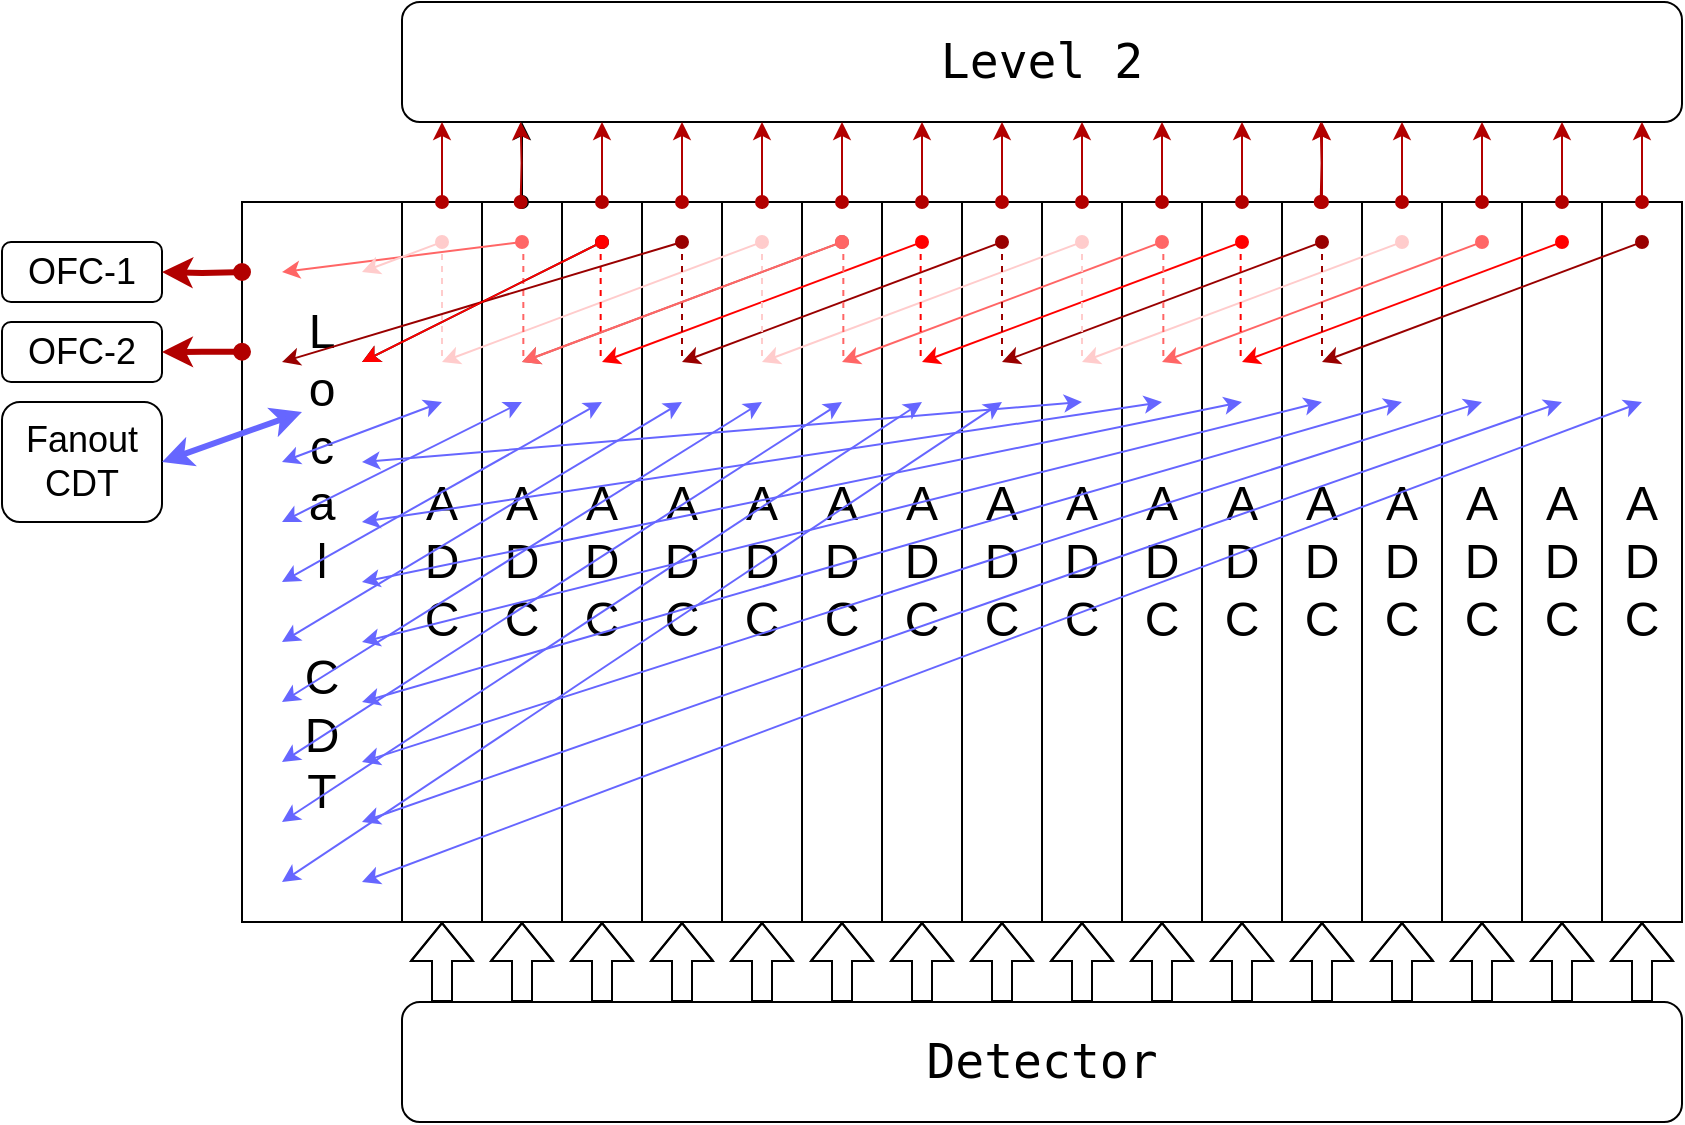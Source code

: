 <mxfile version="13.0.1" type="github">
  <diagram id="c4hljf-op57V5p_WFwa3" name="Page-1">
    <mxGraphModel dx="1564" dy="956" grid="1" gridSize="10" guides="1" tooltips="1" connect="1" arrows="1" fold="1" page="1" pageScale="1" pageWidth="850" pageHeight="1100" math="0" shadow="0">
      <root>
        <mxCell id="0" />
        <mxCell id="1" parent="0" />
        <mxCell id="8QlNRYFuqzHitPFtihIb-22" value="&lt;span style=&quot;font-size: 24px&quot;&gt;L&lt;br&gt;o&lt;br&gt;c&lt;br&gt;a&lt;br&gt;l&lt;br&gt;&lt;br&gt;C&lt;/span&gt;&lt;br style=&quot;font-size: 24px&quot;&gt;&lt;span style=&quot;font-size: 24px&quot;&gt;D&lt;/span&gt;&lt;br style=&quot;font-size: 24px&quot;&gt;&lt;span style=&quot;font-size: 24px&quot;&gt;T&lt;/span&gt;" style="rounded=0;whiteSpace=wrap;html=1;" parent="1" vertex="1">
          <mxGeometry x="125" y="120" width="80" height="360" as="geometry" />
        </mxCell>
        <mxCell id="8QlNRYFuqzHitPFtihIb-60" style="edgeStyle=orthogonalEdgeStyle;rounded=0;orthogonalLoop=1;jettySize=auto;html=1;exitX=0.5;exitY=1;exitDx=0;exitDy=0;startArrow=block;startFill=1;endArrow=none;endFill=0;shape=flexArrow;" parent="1" source="8QlNRYFuqzHitPFtihIb-23" edge="1">
          <mxGeometry relative="1" as="geometry">
            <mxPoint x="225" y="520" as="targetPoint" />
            <Array as="points">
              <mxPoint x="225" y="500" />
              <mxPoint x="225" y="500" />
            </Array>
          </mxGeometry>
        </mxCell>
        <mxCell id="8QlNRYFuqzHitPFtihIb-23" value="&lt;span style=&quot;font-size: 24px&quot;&gt;A&lt;/span&gt;&lt;br style=&quot;font-size: 24px&quot;&gt;&lt;span style=&quot;font-size: 24px&quot;&gt;D&lt;/span&gt;&lt;br style=&quot;font-size: 24px&quot;&gt;&lt;span style=&quot;font-size: 24px&quot;&gt;C&lt;/span&gt;" style="rounded=0;whiteSpace=wrap;html=1;" parent="1" vertex="1">
          <mxGeometry x="205" y="120" width="40" height="360" as="geometry" />
        </mxCell>
        <mxCell id="8QlNRYFuqzHitPFtihIb-61" style="edgeStyle=orthogonalEdgeStyle;rounded=0;orthogonalLoop=1;jettySize=auto;html=1;exitX=0.5;exitY=1;exitDx=0;exitDy=0;startArrow=block;startFill=1;endArrow=none;endFill=0;shape=flexArrow;" parent="1" source="8QlNRYFuqzHitPFtihIb-24" edge="1">
          <mxGeometry relative="1" as="geometry">
            <mxPoint x="265" y="520" as="targetPoint" />
          </mxGeometry>
        </mxCell>
        <mxCell id="8QlNRYFuqzHitPFtihIb-24" value="&lt;span style=&quot;font-size: 24px&quot;&gt;A&lt;/span&gt;&lt;br style=&quot;font-size: 24px&quot;&gt;&lt;span style=&quot;font-size: 24px&quot;&gt;D&lt;/span&gt;&lt;br style=&quot;font-size: 24px&quot;&gt;&lt;span style=&quot;font-size: 24px&quot;&gt;C&lt;/span&gt;" style="rounded=0;whiteSpace=wrap;html=1;" parent="1" vertex="1">
          <mxGeometry x="245" y="120" width="40" height="360" as="geometry" />
        </mxCell>
        <mxCell id="8QlNRYFuqzHitPFtihIb-63" style="edgeStyle=orthogonalEdgeStyle;rounded=0;orthogonalLoop=1;jettySize=auto;html=1;exitX=0.5;exitY=1;exitDx=0;exitDy=0;startArrow=block;startFill=1;endArrow=none;endFill=0;shape=flexArrow;" parent="1" source="8QlNRYFuqzHitPFtihIb-25" edge="1">
          <mxGeometry relative="1" as="geometry">
            <mxPoint x="305" y="520" as="targetPoint" />
          </mxGeometry>
        </mxCell>
        <mxCell id="8QlNRYFuqzHitPFtihIb-25" value="&lt;span style=&quot;font-size: 24px&quot;&gt;A&lt;/span&gt;&lt;br style=&quot;font-size: 24px&quot;&gt;&lt;span style=&quot;font-size: 24px&quot;&gt;D&lt;/span&gt;&lt;br style=&quot;font-size: 24px&quot;&gt;&lt;span style=&quot;font-size: 24px&quot;&gt;C&lt;/span&gt;" style="rounded=0;whiteSpace=wrap;html=1;" parent="1" vertex="1">
          <mxGeometry x="285" y="120" width="40" height="360" as="geometry" />
        </mxCell>
        <mxCell id="8QlNRYFuqzHitPFtihIb-64" style="edgeStyle=orthogonalEdgeStyle;rounded=0;orthogonalLoop=1;jettySize=auto;html=1;exitX=0.5;exitY=1;exitDx=0;exitDy=0;startArrow=block;startFill=1;endArrow=none;endFill=0;shape=flexArrow;" parent="1" source="8QlNRYFuqzHitPFtihIb-26" edge="1">
          <mxGeometry relative="1" as="geometry">
            <mxPoint x="345" y="520" as="targetPoint" />
          </mxGeometry>
        </mxCell>
        <mxCell id="8QlNRYFuqzHitPFtihIb-26" value="&lt;span style=&quot;font-size: 24px&quot;&gt;A&lt;/span&gt;&lt;br style=&quot;font-size: 24px&quot;&gt;&lt;span style=&quot;font-size: 24px&quot;&gt;D&lt;/span&gt;&lt;br style=&quot;font-size: 24px&quot;&gt;&lt;span style=&quot;font-size: 24px&quot;&gt;C&lt;/span&gt;" style="rounded=0;whiteSpace=wrap;html=1;" parent="1" vertex="1">
          <mxGeometry x="325" y="120" width="40" height="360" as="geometry" />
        </mxCell>
        <mxCell id="8QlNRYFuqzHitPFtihIb-65" style="edgeStyle=orthogonalEdgeStyle;rounded=0;orthogonalLoop=1;jettySize=auto;html=1;exitX=0.5;exitY=1;exitDx=0;exitDy=0;startArrow=block;startFill=1;endArrow=none;endFill=0;shape=flexArrow;" parent="1" source="8QlNRYFuqzHitPFtihIb-27" edge="1">
          <mxGeometry relative="1" as="geometry">
            <mxPoint x="385" y="520" as="targetPoint" />
          </mxGeometry>
        </mxCell>
        <mxCell id="8QlNRYFuqzHitPFtihIb-27" value="&lt;span style=&quot;font-size: 24px&quot;&gt;A&lt;/span&gt;&lt;br style=&quot;font-size: 24px&quot;&gt;&lt;span style=&quot;font-size: 24px&quot;&gt;D&lt;/span&gt;&lt;br style=&quot;font-size: 24px&quot;&gt;&lt;span style=&quot;font-size: 24px&quot;&gt;C&lt;/span&gt;" style="rounded=0;whiteSpace=wrap;html=1;" parent="1" vertex="1">
          <mxGeometry x="365" y="120" width="40" height="360" as="geometry" />
        </mxCell>
        <mxCell id="8QlNRYFuqzHitPFtihIb-66" style="edgeStyle=orthogonalEdgeStyle;rounded=0;orthogonalLoop=1;jettySize=auto;html=1;exitX=0.5;exitY=1;exitDx=0;exitDy=0;startArrow=block;startFill=1;endArrow=none;endFill=0;shape=flexArrow;" parent="1" source="8QlNRYFuqzHitPFtihIb-28" edge="1">
          <mxGeometry relative="1" as="geometry">
            <mxPoint x="425" y="520" as="targetPoint" />
          </mxGeometry>
        </mxCell>
        <mxCell id="8QlNRYFuqzHitPFtihIb-28" value="&lt;span style=&quot;font-size: 24px&quot;&gt;A&lt;/span&gt;&lt;br style=&quot;font-size: 24px&quot;&gt;&lt;span style=&quot;font-size: 24px&quot;&gt;D&lt;/span&gt;&lt;br style=&quot;font-size: 24px&quot;&gt;&lt;span style=&quot;font-size: 24px&quot;&gt;C&lt;/span&gt;" style="rounded=0;whiteSpace=wrap;html=1;" parent="1" vertex="1">
          <mxGeometry x="405" y="120" width="40" height="360" as="geometry" />
        </mxCell>
        <mxCell id="8QlNRYFuqzHitPFtihIb-67" style="edgeStyle=orthogonalEdgeStyle;rounded=0;orthogonalLoop=1;jettySize=auto;html=1;exitX=0.5;exitY=1;exitDx=0;exitDy=0;startArrow=block;startFill=1;endArrow=none;endFill=0;shape=flexArrow;" parent="1" source="8QlNRYFuqzHitPFtihIb-29" edge="1">
          <mxGeometry relative="1" as="geometry">
            <mxPoint x="465" y="520" as="targetPoint" />
          </mxGeometry>
        </mxCell>
        <mxCell id="8QlNRYFuqzHitPFtihIb-29" value="&lt;span style=&quot;font-size: 24px&quot;&gt;A&lt;/span&gt;&lt;br style=&quot;font-size: 24px&quot;&gt;&lt;span style=&quot;font-size: 24px&quot;&gt;D&lt;/span&gt;&lt;br style=&quot;font-size: 24px&quot;&gt;&lt;span style=&quot;font-size: 24px&quot;&gt;C&lt;/span&gt;" style="rounded=0;whiteSpace=wrap;html=1;" parent="1" vertex="1">
          <mxGeometry x="445" y="120" width="40" height="360" as="geometry" />
        </mxCell>
        <mxCell id="8QlNRYFuqzHitPFtihIb-68" style="edgeStyle=orthogonalEdgeStyle;rounded=0;orthogonalLoop=1;jettySize=auto;html=1;exitX=0.5;exitY=1;exitDx=0;exitDy=0;startArrow=block;startFill=1;endArrow=none;endFill=0;shape=flexArrow;" parent="1" source="8QlNRYFuqzHitPFtihIb-30" edge="1">
          <mxGeometry relative="1" as="geometry">
            <mxPoint x="505" y="520" as="targetPoint" />
          </mxGeometry>
        </mxCell>
        <mxCell id="8QlNRYFuqzHitPFtihIb-30" value="&lt;span style=&quot;font-size: 24px&quot;&gt;A&lt;/span&gt;&lt;br style=&quot;font-size: 24px&quot;&gt;&lt;span style=&quot;font-size: 24px&quot;&gt;D&lt;/span&gt;&lt;br style=&quot;font-size: 24px&quot;&gt;&lt;span style=&quot;font-size: 24px&quot;&gt;C&lt;/span&gt;" style="rounded=0;whiteSpace=wrap;html=1;" parent="1" vertex="1">
          <mxGeometry x="485" y="120" width="40" height="360" as="geometry" />
        </mxCell>
        <mxCell id="8QlNRYFuqzHitPFtihIb-69" style="edgeStyle=orthogonalEdgeStyle;rounded=0;orthogonalLoop=1;jettySize=auto;html=1;exitX=0.5;exitY=1;exitDx=0;exitDy=0;startArrow=block;startFill=1;endArrow=none;endFill=0;shape=flexArrow;" parent="1" source="8QlNRYFuqzHitPFtihIb-31" edge="1">
          <mxGeometry relative="1" as="geometry">
            <mxPoint x="545" y="520" as="targetPoint" />
          </mxGeometry>
        </mxCell>
        <mxCell id="8QlNRYFuqzHitPFtihIb-31" value="&lt;span style=&quot;font-size: 24px&quot;&gt;A&lt;/span&gt;&lt;br style=&quot;font-size: 24px&quot;&gt;&lt;span style=&quot;font-size: 24px&quot;&gt;D&lt;/span&gt;&lt;br style=&quot;font-size: 24px&quot;&gt;&lt;span style=&quot;font-size: 24px&quot;&gt;C&lt;/span&gt;" style="rounded=0;whiteSpace=wrap;html=1;" parent="1" vertex="1">
          <mxGeometry x="525" y="120" width="40" height="360" as="geometry" />
        </mxCell>
        <mxCell id="8QlNRYFuqzHitPFtihIb-70" style="edgeStyle=orthogonalEdgeStyle;rounded=0;orthogonalLoop=1;jettySize=auto;html=1;exitX=0.5;exitY=1;exitDx=0;exitDy=0;startArrow=block;startFill=1;endArrow=none;endFill=0;shape=flexArrow;" parent="1" source="8QlNRYFuqzHitPFtihIb-32" edge="1">
          <mxGeometry relative="1" as="geometry">
            <mxPoint x="585" y="520" as="targetPoint" />
          </mxGeometry>
        </mxCell>
        <mxCell id="8QlNRYFuqzHitPFtihIb-32" value="&lt;span style=&quot;font-size: 24px&quot;&gt;A&lt;/span&gt;&lt;br style=&quot;font-size: 24px&quot;&gt;&lt;span style=&quot;font-size: 24px&quot;&gt;D&lt;/span&gt;&lt;br style=&quot;font-size: 24px&quot;&gt;&lt;span style=&quot;font-size: 24px&quot;&gt;C&lt;/span&gt;" style="rounded=0;whiteSpace=wrap;html=1;" parent="1" vertex="1">
          <mxGeometry x="565" y="120" width="40" height="360" as="geometry" />
        </mxCell>
        <mxCell id="8QlNRYFuqzHitPFtihIb-71" style="edgeStyle=orthogonalEdgeStyle;rounded=0;orthogonalLoop=1;jettySize=auto;html=1;exitX=0.5;exitY=1;exitDx=0;exitDy=0;startArrow=block;startFill=1;endArrow=none;endFill=0;shape=flexArrow;" parent="1" source="8QlNRYFuqzHitPFtihIb-33" edge="1">
          <mxGeometry relative="1" as="geometry">
            <mxPoint x="625" y="520" as="targetPoint" />
          </mxGeometry>
        </mxCell>
        <mxCell id="8QlNRYFuqzHitPFtihIb-33" value="&lt;span style=&quot;font-size: 24px&quot;&gt;A&lt;/span&gt;&lt;br style=&quot;font-size: 24px&quot;&gt;&lt;span style=&quot;font-size: 24px&quot;&gt;D&lt;/span&gt;&lt;br style=&quot;font-size: 24px&quot;&gt;&lt;span style=&quot;font-size: 24px&quot;&gt;C&lt;/span&gt;" style="rounded=0;whiteSpace=wrap;html=1;" parent="1" vertex="1">
          <mxGeometry x="605" y="120" width="40" height="360" as="geometry" />
        </mxCell>
        <mxCell id="8QlNRYFuqzHitPFtihIb-72" style="edgeStyle=orthogonalEdgeStyle;rounded=0;orthogonalLoop=1;jettySize=auto;html=1;exitX=0.5;exitY=1;exitDx=0;exitDy=0;startArrow=block;startFill=1;endArrow=none;endFill=0;shape=flexArrow;" parent="1" source="8QlNRYFuqzHitPFtihIb-34" edge="1">
          <mxGeometry relative="1" as="geometry">
            <mxPoint x="665" y="520" as="targetPoint" />
          </mxGeometry>
        </mxCell>
        <mxCell id="8QlNRYFuqzHitPFtihIb-34" value="&lt;span style=&quot;font-size: 24px&quot;&gt;A&lt;/span&gt;&lt;br style=&quot;font-size: 24px&quot;&gt;&lt;span style=&quot;font-size: 24px&quot;&gt;D&lt;/span&gt;&lt;br style=&quot;font-size: 24px&quot;&gt;&lt;span style=&quot;font-size: 24px&quot;&gt;C&lt;/span&gt;" style="rounded=0;whiteSpace=wrap;html=1;" parent="1" vertex="1">
          <mxGeometry x="645" y="120" width="40" height="360" as="geometry" />
        </mxCell>
        <mxCell id="8QlNRYFuqzHitPFtihIb-73" style="edgeStyle=orthogonalEdgeStyle;rounded=0;orthogonalLoop=1;jettySize=auto;html=1;exitX=0.5;exitY=1;exitDx=0;exitDy=0;startArrow=block;startFill=1;endArrow=none;endFill=0;shape=flexArrow;" parent="1" source="8QlNRYFuqzHitPFtihIb-35" edge="1">
          <mxGeometry relative="1" as="geometry">
            <mxPoint x="705" y="520" as="targetPoint" />
          </mxGeometry>
        </mxCell>
        <mxCell id="8QlNRYFuqzHitPFtihIb-35" value="&lt;span style=&quot;font-size: 24px&quot;&gt;A&lt;/span&gt;&lt;br style=&quot;font-size: 24px&quot;&gt;&lt;span style=&quot;font-size: 24px&quot;&gt;D&lt;/span&gt;&lt;br style=&quot;font-size: 24px&quot;&gt;&lt;span style=&quot;font-size: 24px&quot;&gt;C&lt;/span&gt;" style="rounded=0;whiteSpace=wrap;html=1;" parent="1" vertex="1">
          <mxGeometry x="685" y="120" width="40" height="360" as="geometry" />
        </mxCell>
        <mxCell id="8QlNRYFuqzHitPFtihIb-74" style="edgeStyle=orthogonalEdgeStyle;rounded=0;orthogonalLoop=1;jettySize=auto;html=1;exitX=0.5;exitY=1;exitDx=0;exitDy=0;startArrow=block;startFill=1;endArrow=none;endFill=0;shape=flexArrow;" parent="1" source="8QlNRYFuqzHitPFtihIb-36" edge="1">
          <mxGeometry relative="1" as="geometry">
            <mxPoint x="745" y="520" as="targetPoint" />
          </mxGeometry>
        </mxCell>
        <mxCell id="8QlNRYFuqzHitPFtihIb-36" value="&lt;span style=&quot;font-size: 24px&quot;&gt;A&lt;/span&gt;&lt;br style=&quot;font-size: 24px&quot;&gt;&lt;span style=&quot;font-size: 24px&quot;&gt;D&lt;/span&gt;&lt;br style=&quot;font-size: 24px&quot;&gt;&lt;span style=&quot;font-size: 24px&quot;&gt;C&lt;/span&gt;" style="rounded=0;whiteSpace=wrap;html=1;" parent="1" vertex="1">
          <mxGeometry x="725" y="120" width="40" height="360" as="geometry" />
        </mxCell>
        <mxCell id="8QlNRYFuqzHitPFtihIb-75" style="edgeStyle=orthogonalEdgeStyle;rounded=0;orthogonalLoop=1;jettySize=auto;html=1;exitX=0.5;exitY=1;exitDx=0;exitDy=0;startArrow=block;startFill=1;endArrow=none;endFill=0;shape=flexArrow;" parent="1" source="8QlNRYFuqzHitPFtihIb-37" edge="1">
          <mxGeometry relative="1" as="geometry">
            <mxPoint x="785" y="520" as="targetPoint" />
          </mxGeometry>
        </mxCell>
        <mxCell id="8QlNRYFuqzHitPFtihIb-37" value="&lt;span style=&quot;font-size: 24px&quot;&gt;A&lt;/span&gt;&lt;br style=&quot;font-size: 24px&quot;&gt;&lt;span style=&quot;font-size: 24px&quot;&gt;D&lt;/span&gt;&lt;br style=&quot;font-size: 24px&quot;&gt;&lt;span style=&quot;font-size: 24px&quot;&gt;C&lt;/span&gt;" style="rounded=0;whiteSpace=wrap;html=1;" parent="1" vertex="1">
          <mxGeometry x="765" y="120" width="40" height="360" as="geometry" />
        </mxCell>
        <mxCell id="8QlNRYFuqzHitPFtihIb-76" style="edgeStyle=orthogonalEdgeStyle;rounded=0;orthogonalLoop=1;jettySize=auto;html=1;exitX=0.5;exitY=1;exitDx=0;exitDy=0;startArrow=block;startFill=1;endArrow=none;endFill=0;shape=flexArrow;" parent="1" source="8QlNRYFuqzHitPFtihIb-38" edge="1">
          <mxGeometry relative="1" as="geometry">
            <mxPoint x="825" y="520" as="targetPoint" />
          </mxGeometry>
        </mxCell>
        <mxCell id="8QlNRYFuqzHitPFtihIb-38" value="&lt;span style=&quot;font-size: 24px&quot;&gt;A&lt;/span&gt;&lt;br style=&quot;font-size: 24px&quot;&gt;&lt;span style=&quot;font-size: 24px&quot;&gt;D&lt;/span&gt;&lt;br style=&quot;font-size: 24px&quot;&gt;&lt;span style=&quot;font-size: 24px&quot;&gt;C&lt;/span&gt;" style="rounded=0;whiteSpace=wrap;html=1;" parent="1" vertex="1">
          <mxGeometry x="805" y="120" width="40" height="360" as="geometry" />
        </mxCell>
        <mxCell id="8QlNRYFuqzHitPFtihIb-77" value="&lt;pre&gt;&lt;font style=&quot;font-size: 24px&quot;&gt;Detector&lt;/font&gt;&lt;/pre&gt;" style="rounded=1;whiteSpace=wrap;html=1;" parent="1" vertex="1">
          <mxGeometry x="205" y="520" width="640" height="60" as="geometry" />
        </mxCell>
        <mxCell id="8QlNRYFuqzHitPFtihIb-79" value="&lt;pre&gt;&lt;font style=&quot;font-size: 24px&quot;&gt;Level 2&lt;/font&gt;&lt;/pre&gt;" style="rounded=1;whiteSpace=wrap;html=1;" parent="1" vertex="1">
          <mxGeometry x="205" y="20" width="640" height="60" as="geometry" />
        </mxCell>
        <mxCell id="8QlNRYFuqzHitPFtihIb-83" value="" style="endArrow=classic;html=1;startArrow=oval;startFill=1;strokeColor=#990000;" parent="1" edge="1">
          <mxGeometry width="50" height="50" relative="1" as="geometry">
            <mxPoint x="825" y="140" as="sourcePoint" />
            <mxPoint x="665" y="200" as="targetPoint" />
          </mxGeometry>
        </mxCell>
        <mxCell id="8QlNRYFuqzHitPFtihIb-86" value="" style="endArrow=classic;html=1;startArrow=oval;startFill=1;strokeColor=#FF0000;" parent="1" edge="1">
          <mxGeometry width="50" height="50" relative="1" as="geometry">
            <mxPoint x="785" y="140" as="sourcePoint" />
            <mxPoint x="625" y="200" as="targetPoint" />
          </mxGeometry>
        </mxCell>
        <mxCell id="8QlNRYFuqzHitPFtihIb-87" value="" style="endArrow=classic;html=1;startArrow=oval;startFill=1;fillColor=#f8cecc;strokeColor=#FF6666;" parent="1" edge="1">
          <mxGeometry width="50" height="50" relative="1" as="geometry">
            <mxPoint x="745" y="140" as="sourcePoint" />
            <mxPoint x="585" y="200" as="targetPoint" />
          </mxGeometry>
        </mxCell>
        <mxCell id="8QlNRYFuqzHitPFtihIb-88" value="" style="endArrow=classic;html=1;startArrow=oval;startFill=1;strokeColor=#FFCCCC;" parent="1" edge="1">
          <mxGeometry width="50" height="50" relative="1" as="geometry">
            <mxPoint x="705" y="140" as="sourcePoint" />
            <mxPoint x="545" y="200" as="targetPoint" />
          </mxGeometry>
        </mxCell>
        <mxCell id="8QlNRYFuqzHitPFtihIb-89" value="" style="endArrow=classic;html=1;startArrow=oval;startFill=1;strokeColor=#990000;" parent="1" edge="1">
          <mxGeometry width="50" height="50" relative="1" as="geometry">
            <mxPoint x="665" y="140" as="sourcePoint" />
            <mxPoint x="505" y="200" as="targetPoint" />
          </mxGeometry>
        </mxCell>
        <mxCell id="8QlNRYFuqzHitPFtihIb-90" value="" style="endArrow=classic;html=1;startArrow=oval;startFill=1;strokeColor=#FF0000;" parent="1" edge="1">
          <mxGeometry width="50" height="50" relative="1" as="geometry">
            <mxPoint x="625" y="140" as="sourcePoint" />
            <mxPoint x="465" y="200" as="targetPoint" />
          </mxGeometry>
        </mxCell>
        <mxCell id="8QlNRYFuqzHitPFtihIb-91" value="" style="endArrow=classic;html=1;startArrow=oval;startFill=1;fillColor=#f8cecc;strokeColor=#FF6666;" parent="1" edge="1">
          <mxGeometry width="50" height="50" relative="1" as="geometry">
            <mxPoint x="585" y="140" as="sourcePoint" />
            <mxPoint x="425" y="200" as="targetPoint" />
          </mxGeometry>
        </mxCell>
        <mxCell id="8QlNRYFuqzHitPFtihIb-92" value="" style="endArrow=classic;html=1;startArrow=oval;startFill=1;strokeColor=#FFCCCC;" parent="1" edge="1">
          <mxGeometry width="50" height="50" relative="1" as="geometry">
            <mxPoint x="545" y="140" as="sourcePoint" />
            <mxPoint x="385" y="200" as="targetPoint" />
          </mxGeometry>
        </mxCell>
        <mxCell id="8QlNRYFuqzHitPFtihIb-93" value="" style="endArrow=classic;html=1;startArrow=oval;startFill=1;strokeColor=#990000;" parent="1" edge="1">
          <mxGeometry width="50" height="50" relative="1" as="geometry">
            <mxPoint x="505" y="140" as="sourcePoint" />
            <mxPoint x="345" y="200" as="targetPoint" />
          </mxGeometry>
        </mxCell>
        <mxCell id="8QlNRYFuqzHitPFtihIb-94" value="" style="endArrow=classic;html=1;startArrow=oval;startFill=1;strokeColor=#FF0000;" parent="1" edge="1">
          <mxGeometry width="50" height="50" relative="1" as="geometry">
            <mxPoint x="465" y="140" as="sourcePoint" />
            <mxPoint x="305" y="200" as="targetPoint" />
          </mxGeometry>
        </mxCell>
        <mxCell id="8QlNRYFuqzHitPFtihIb-95" value="" style="endArrow=classic;html=1;startArrow=oval;startFill=1;fillColor=#f8cecc;strokeColor=#b85450;" parent="1" edge="1">
          <mxGeometry width="50" height="50" relative="1" as="geometry">
            <mxPoint x="425" y="140" as="sourcePoint" />
            <mxPoint x="265" y="200" as="targetPoint" />
          </mxGeometry>
        </mxCell>
        <mxCell id="8QlNRYFuqzHitPFtihIb-96" value="" style="endArrow=classic;html=1;startArrow=oval;startFill=1;strokeColor=#FFCCCC;" parent="1" edge="1">
          <mxGeometry width="50" height="50" relative="1" as="geometry">
            <mxPoint x="385" y="140" as="sourcePoint" />
            <mxPoint x="225" y="200" as="targetPoint" />
          </mxGeometry>
        </mxCell>
        <mxCell id="8QlNRYFuqzHitPFtihIb-97" value="" style="endArrow=none;dashed=1;html=1;strokeColor=#990000;" parent="1" edge="1">
          <mxGeometry width="50" height="50" relative="1" as="geometry">
            <mxPoint x="665" y="140" as="sourcePoint" />
            <mxPoint x="665" y="200" as="targetPoint" />
          </mxGeometry>
        </mxCell>
        <mxCell id="8QlNRYFuqzHitPFtihIb-98" value="" style="endArrow=none;dashed=1;html=1;strokeColor=#FF0000;" parent="1" edge="1">
          <mxGeometry width="50" height="50" relative="1" as="geometry">
            <mxPoint x="624.33" y="140" as="sourcePoint" />
            <mxPoint x="624.33" y="200" as="targetPoint" />
          </mxGeometry>
        </mxCell>
        <mxCell id="8QlNRYFuqzHitPFtihIb-99" value="" style="endArrow=none;dashed=1;html=1;fillColor=#f8cecc;strokeColor=#FF6666;" parent="1" edge="1">
          <mxGeometry width="50" height="50" relative="1" as="geometry">
            <mxPoint x="585.67" y="140" as="sourcePoint" />
            <mxPoint x="585.67" y="200" as="targetPoint" />
          </mxGeometry>
        </mxCell>
        <mxCell id="8QlNRYFuqzHitPFtihIb-100" value="" style="endArrow=none;dashed=1;html=1;strokeColor=#FFCCCC;" parent="1" edge="1">
          <mxGeometry width="50" height="50" relative="1" as="geometry">
            <mxPoint x="545" y="140" as="sourcePoint" />
            <mxPoint x="545" y="200" as="targetPoint" />
          </mxGeometry>
        </mxCell>
        <mxCell id="8QlNRYFuqzHitPFtihIb-101" value="" style="endArrow=none;dashed=1;html=1;strokeColor=#990000;" parent="1" edge="1">
          <mxGeometry width="50" height="50" relative="1" as="geometry">
            <mxPoint x="505" y="140" as="sourcePoint" />
            <mxPoint x="505" y="200" as="targetPoint" />
          </mxGeometry>
        </mxCell>
        <mxCell id="8QlNRYFuqzHitPFtihIb-102" value="" style="endArrow=none;dashed=1;html=1;strokeColor=#FF0000;" parent="1" edge="1">
          <mxGeometry width="50" height="50" relative="1" as="geometry">
            <mxPoint x="464.33" y="140" as="sourcePoint" />
            <mxPoint x="464.33" y="200" as="targetPoint" />
          </mxGeometry>
        </mxCell>
        <mxCell id="8QlNRYFuqzHitPFtihIb-103" value="" style="endArrow=none;dashed=1;html=1;fillColor=#f8cecc;strokeColor=#FF6666;" parent="1" edge="1">
          <mxGeometry width="50" height="50" relative="1" as="geometry">
            <mxPoint x="425.67" y="140" as="sourcePoint" />
            <mxPoint x="425.67" y="200" as="targetPoint" />
          </mxGeometry>
        </mxCell>
        <mxCell id="8QlNRYFuqzHitPFtihIb-104" value="" style="endArrow=none;dashed=1;html=1;strokeColor=#FFCCCC;" parent="1" edge="1">
          <mxGeometry width="50" height="50" relative="1" as="geometry">
            <mxPoint x="385" y="140" as="sourcePoint" />
            <mxPoint x="385" y="200" as="targetPoint" />
          </mxGeometry>
        </mxCell>
        <mxCell id="8QlNRYFuqzHitPFtihIb-105" value="" style="endArrow=none;dashed=1;html=1;strokeColor=#990000;" parent="1" edge="1">
          <mxGeometry width="50" height="50" relative="1" as="geometry">
            <mxPoint x="345" y="140" as="sourcePoint" />
            <mxPoint x="345" y="200" as="targetPoint" />
          </mxGeometry>
        </mxCell>
        <mxCell id="8QlNRYFuqzHitPFtihIb-106" value="" style="endArrow=none;dashed=1;html=1;strokeColor=#FF0000;" parent="1" edge="1">
          <mxGeometry width="50" height="50" relative="1" as="geometry">
            <mxPoint x="304.33" y="140" as="sourcePoint" />
            <mxPoint x="304.33" y="200" as="targetPoint" />
          </mxGeometry>
        </mxCell>
        <mxCell id="8QlNRYFuqzHitPFtihIb-107" value="" style="endArrow=none;dashed=1;html=1;fillColor=#f8cecc;strokeColor=#FF6666;" parent="1" edge="1">
          <mxGeometry width="50" height="50" relative="1" as="geometry">
            <mxPoint x="265.67" y="140" as="sourcePoint" />
            <mxPoint x="265.67" y="200" as="targetPoint" />
          </mxGeometry>
        </mxCell>
        <mxCell id="8QlNRYFuqzHitPFtihIb-108" value="" style="endArrow=none;dashed=1;html=1;strokeColor=#FFCCCC;" parent="1" edge="1">
          <mxGeometry width="50" height="50" relative="1" as="geometry">
            <mxPoint x="225" y="140" as="sourcePoint" />
            <mxPoint x="225" y="200" as="targetPoint" />
          </mxGeometry>
        </mxCell>
        <mxCell id="8QlNRYFuqzHitPFtihIb-109" value="" style="endArrow=classic;html=1;startArrow=oval;startFill=1;strokeColor=#990000;" parent="1" edge="1">
          <mxGeometry width="50" height="50" relative="1" as="geometry">
            <mxPoint x="345" y="140" as="sourcePoint" />
            <mxPoint x="145" y="200" as="targetPoint" />
          </mxGeometry>
        </mxCell>
        <mxCell id="8QlNRYFuqzHitPFtihIb-110" value="" style="endArrow=classic;html=1;startArrow=oval;startFill=1;" parent="1" edge="1">
          <mxGeometry width="50" height="50" relative="1" as="geometry">
            <mxPoint x="305" y="140" as="sourcePoint" />
            <mxPoint x="185" y="200" as="targetPoint" />
          </mxGeometry>
        </mxCell>
        <mxCell id="8QlNRYFuqzHitPFtihIb-111" value="" style="endArrow=classic;html=1;startArrow=oval;startFill=1;fillColor=#f8cecc;strokeColor=#FF6666;" parent="1" edge="1">
          <mxGeometry width="50" height="50" relative="1" as="geometry">
            <mxPoint x="265" y="140" as="sourcePoint" />
            <mxPoint x="145" y="155" as="targetPoint" />
          </mxGeometry>
        </mxCell>
        <mxCell id="8QlNRYFuqzHitPFtihIb-112" value="" style="endArrow=classic;html=1;startArrow=oval;startFill=1;strokeColor=#FFCCCC;" parent="1" edge="1">
          <mxGeometry width="50" height="50" relative="1" as="geometry">
            <mxPoint x="225" y="140" as="sourcePoint" />
            <mxPoint x="185" y="155" as="targetPoint" />
          </mxGeometry>
        </mxCell>
        <mxCell id="8QlNRYFuqzHitPFtihIb-114" value="" style="endArrow=classic;startArrow=classic;html=1;strokeColor=#6666FF;" parent="1" edge="1">
          <mxGeometry width="50" height="50" relative="1" as="geometry">
            <mxPoint x="145" y="250" as="sourcePoint" />
            <mxPoint x="225" y="220" as="targetPoint" />
          </mxGeometry>
        </mxCell>
        <mxCell id="8QlNRYFuqzHitPFtihIb-115" value="" style="endArrow=classic;startArrow=classic;html=1;strokeColor=#6666FF;" parent="1" edge="1">
          <mxGeometry width="50" height="50" relative="1" as="geometry">
            <mxPoint x="145" y="280" as="sourcePoint" />
            <mxPoint x="265" y="220" as="targetPoint" />
          </mxGeometry>
        </mxCell>
        <mxCell id="8QlNRYFuqzHitPFtihIb-116" value="" style="endArrow=classic;startArrow=classic;html=1;strokeColor=#6666FF;" parent="1" edge="1">
          <mxGeometry width="50" height="50" relative="1" as="geometry">
            <mxPoint x="145" y="310" as="sourcePoint" />
            <mxPoint x="305" y="220" as="targetPoint" />
          </mxGeometry>
        </mxCell>
        <mxCell id="8QlNRYFuqzHitPFtihIb-117" value="" style="endArrow=classic;startArrow=classic;html=1;strokeColor=#6666FF;" parent="1" edge="1">
          <mxGeometry width="50" height="50" relative="1" as="geometry">
            <mxPoint x="145" y="340" as="sourcePoint" />
            <mxPoint x="345" y="220" as="targetPoint" />
          </mxGeometry>
        </mxCell>
        <mxCell id="8QlNRYFuqzHitPFtihIb-118" value="" style="endArrow=classic;startArrow=classic;html=1;strokeColor=#6666FF;" parent="1" edge="1">
          <mxGeometry width="50" height="50" relative="1" as="geometry">
            <mxPoint x="145" y="370" as="sourcePoint" />
            <mxPoint x="385" y="220" as="targetPoint" />
          </mxGeometry>
        </mxCell>
        <mxCell id="8QlNRYFuqzHitPFtihIb-119" value="" style="endArrow=classic;startArrow=classic;html=1;strokeColor=#6666FF;" parent="1" edge="1">
          <mxGeometry width="50" height="50" relative="1" as="geometry">
            <mxPoint x="145" y="400" as="sourcePoint" />
            <mxPoint x="425" y="220" as="targetPoint" />
          </mxGeometry>
        </mxCell>
        <mxCell id="8QlNRYFuqzHitPFtihIb-120" value="" style="endArrow=classic;startArrow=classic;html=1;strokeColor=#6666FF;" parent="1" edge="1">
          <mxGeometry width="50" height="50" relative="1" as="geometry">
            <mxPoint x="145" y="430" as="sourcePoint" />
            <mxPoint x="465" y="220" as="targetPoint" />
          </mxGeometry>
        </mxCell>
        <mxCell id="8QlNRYFuqzHitPFtihIb-121" value="" style="endArrow=classic;startArrow=classic;html=1;strokeColor=#6666FF;" parent="1" edge="1">
          <mxGeometry width="50" height="50" relative="1" as="geometry">
            <mxPoint x="145" y="460" as="sourcePoint" />
            <mxPoint x="505" y="220" as="targetPoint" />
          </mxGeometry>
        </mxCell>
        <mxCell id="8QlNRYFuqzHitPFtihIb-122" value="" style="endArrow=classic;startArrow=classic;html=1;strokeColor=#6666FF;" parent="1" edge="1">
          <mxGeometry width="50" height="50" relative="1" as="geometry">
            <mxPoint x="185" y="250" as="sourcePoint" />
            <mxPoint x="545" y="220" as="targetPoint" />
          </mxGeometry>
        </mxCell>
        <mxCell id="8QlNRYFuqzHitPFtihIb-123" value="" style="endArrow=classic;startArrow=classic;html=1;strokeColor=#6666FF;" parent="1" edge="1">
          <mxGeometry width="50" height="50" relative="1" as="geometry">
            <mxPoint x="185" y="280" as="sourcePoint" />
            <mxPoint x="585" y="220" as="targetPoint" />
          </mxGeometry>
        </mxCell>
        <mxCell id="8QlNRYFuqzHitPFtihIb-124" value="" style="endArrow=classic;startArrow=classic;html=1;strokeColor=#6666FF;" parent="1" edge="1">
          <mxGeometry width="50" height="50" relative="1" as="geometry">
            <mxPoint x="185" y="310" as="sourcePoint" />
            <mxPoint x="625" y="220" as="targetPoint" />
          </mxGeometry>
        </mxCell>
        <mxCell id="8QlNRYFuqzHitPFtihIb-125" value="" style="endArrow=classic;startArrow=classic;html=1;strokeColor=#6666FF;" parent="1" edge="1">
          <mxGeometry width="50" height="50" relative="1" as="geometry">
            <mxPoint x="185" y="340" as="sourcePoint" />
            <mxPoint x="665" y="220" as="targetPoint" />
          </mxGeometry>
        </mxCell>
        <mxCell id="8QlNRYFuqzHitPFtihIb-126" value="" style="endArrow=classic;startArrow=classic;html=1;strokeColor=#6666FF;" parent="1" edge="1">
          <mxGeometry width="50" height="50" relative="1" as="geometry">
            <mxPoint x="185" y="370" as="sourcePoint" />
            <mxPoint x="705" y="220" as="targetPoint" />
          </mxGeometry>
        </mxCell>
        <mxCell id="8QlNRYFuqzHitPFtihIb-127" value="" style="endArrow=classic;startArrow=classic;html=1;strokeColor=#6666FF;" parent="1" edge="1">
          <mxGeometry width="50" height="50" relative="1" as="geometry">
            <mxPoint x="185" y="400" as="sourcePoint" />
            <mxPoint x="745" y="220" as="targetPoint" />
          </mxGeometry>
        </mxCell>
        <mxCell id="8QlNRYFuqzHitPFtihIb-128" value="" style="endArrow=classic;startArrow=classic;html=1;strokeColor=#6666FF;" parent="1" edge="1">
          <mxGeometry width="50" height="50" relative="1" as="geometry">
            <mxPoint x="185" y="430" as="sourcePoint" />
            <mxPoint x="785" y="220" as="targetPoint" />
          </mxGeometry>
        </mxCell>
        <mxCell id="8QlNRYFuqzHitPFtihIb-129" value="" style="endArrow=classic;startArrow=classic;html=1;strokeColor=#6666FF;" parent="1" edge="1">
          <mxGeometry width="50" height="50" relative="1" as="geometry">
            <mxPoint x="185" y="460" as="sourcePoint" />
            <mxPoint x="825" y="220" as="targetPoint" />
          </mxGeometry>
        </mxCell>
        <mxCell id="8QlNRYFuqzHitPFtihIb-131" value="" style="endArrow=classic;html=1;startArrow=oval;startFill=1;strokeColor=#FF0000;" parent="1" edge="1">
          <mxGeometry width="50" height="50" relative="1" as="geometry">
            <mxPoint x="305" y="140" as="sourcePoint" />
            <mxPoint x="185" y="200" as="targetPoint" />
          </mxGeometry>
        </mxCell>
        <mxCell id="8QlNRYFuqzHitPFtihIb-132" value="" style="endArrow=classic;html=1;startArrow=oval;startFill=1;fillColor=#f8cecc;strokeColor=#FF6666;" parent="1" edge="1">
          <mxGeometry width="50" height="50" relative="1" as="geometry">
            <mxPoint x="425" y="140" as="sourcePoint" />
            <mxPoint x="265" y="200" as="targetPoint" />
          </mxGeometry>
        </mxCell>
        <mxCell id="8QlNRYFuqzHitPFtihIb-134" value="&lt;font style=&quot;font-size: 18px&quot;&gt;OFC-1&lt;/font&gt;" style="rounded=1;whiteSpace=wrap;html=1;" parent="1" vertex="1">
          <mxGeometry x="5" y="140" width="80" height="30" as="geometry" />
        </mxCell>
        <mxCell id="8QlNRYFuqzHitPFtihIb-135" value="&lt;font style=&quot;font-size: 18px&quot;&gt;OFC-2&lt;/font&gt;" style="rounded=1;whiteSpace=wrap;html=1;" parent="1" vertex="1">
          <mxGeometry x="5" y="180" width="80" height="30" as="geometry" />
        </mxCell>
        <mxCell id="8QlNRYFuqzHitPFtihIb-136" style="edgeStyle=orthogonalEdgeStyle;rounded=0;orthogonalLoop=1;jettySize=auto;html=1;fillColor=#e51400;strokeColor=#B20000;entryX=1;entryY=0.5;entryDx=0;entryDy=0;jumpSize=7;strokeWidth=3;startArrow=oval;startFill=1;" parent="1" target="8QlNRYFuqzHitPFtihIb-134" edge="1">
          <mxGeometry relative="1" as="geometry">
            <mxPoint x="235" y="90" as="targetPoint" />
            <mxPoint x="125" y="155" as="sourcePoint" />
          </mxGeometry>
        </mxCell>
        <mxCell id="8QlNRYFuqzHitPFtihIb-137" style="edgeStyle=orthogonalEdgeStyle;rounded=0;orthogonalLoop=1;jettySize=auto;html=1;fillColor=#e51400;strokeColor=#B20000;entryX=1;entryY=0.5;entryDx=0;entryDy=0;exitX=0;exitY=0.208;exitDx=0;exitDy=0;exitPerimeter=0;jumpSize=7;strokeWidth=3;startArrow=oval;startFill=1;" parent="1" source="8QlNRYFuqzHitPFtihIb-22" target="8QlNRYFuqzHitPFtihIb-135" edge="1">
          <mxGeometry relative="1" as="geometry">
            <mxPoint x="95" y="165" as="targetPoint" />
            <mxPoint x="135" y="165" as="sourcePoint" />
          </mxGeometry>
        </mxCell>
        <mxCell id="8QlNRYFuqzHitPFtihIb-138" value="&lt;font style=&quot;font-size: 18px&quot;&gt;Fanout&lt;br&gt;CDT&lt;br&gt;&lt;/font&gt;" style="rounded=1;whiteSpace=wrap;html=1;" parent="1" vertex="1">
          <mxGeometry x="5" y="220" width="80" height="60" as="geometry" />
        </mxCell>
        <mxCell id="8QlNRYFuqzHitPFtihIb-139" value="" style="endArrow=classic;startArrow=classic;html=1;strokeColor=#6666FF;exitX=1;exitY=0.5;exitDx=0;exitDy=0;jumpSize=7;strokeWidth=3;" parent="1" source="8QlNRYFuqzHitPFtihIb-138" edge="1">
          <mxGeometry width="50" height="50" relative="1" as="geometry">
            <mxPoint x="155" y="260" as="sourcePoint" />
            <mxPoint x="155" y="225" as="targetPoint" />
          </mxGeometry>
        </mxCell>
        <mxCell id="8QlNRYFuqzHitPFtihIb-44" style="edgeStyle=orthogonalEdgeStyle;rounded=0;orthogonalLoop=1;jettySize=auto;html=1;fillColor=#e51400;strokeColor=#B20000;startArrow=oval;startFill=1;strokeWidth=1;" parent="1" source="8QlNRYFuqzHitPFtihIb-23" edge="1">
          <mxGeometry relative="1" as="geometry">
            <mxPoint x="225" y="80" as="targetPoint" />
          </mxGeometry>
        </mxCell>
        <mxCell id="8QlNRYFuqzHitPFtihIb-45" style="edgeStyle=orthogonalEdgeStyle;rounded=0;orthogonalLoop=1;jettySize=auto;html=1;exitX=0.5;exitY=0;exitDx=0;exitDy=0;startArrow=oval;startFill=1;strokeWidth=1;" parent="1" source="8QlNRYFuqzHitPFtihIb-24" edge="1">
          <mxGeometry relative="1" as="geometry">
            <mxPoint x="265" y="80" as="targetPoint" />
          </mxGeometry>
        </mxCell>
        <mxCell id="8QlNRYFuqzHitPFtihIb-46" style="edgeStyle=orthogonalEdgeStyle;rounded=0;orthogonalLoop=1;jettySize=auto;html=1;exitX=0.5;exitY=0;exitDx=0;exitDy=0;fillColor=#e51400;strokeColor=#B20000;startArrow=oval;startFill=1;strokeWidth=1;" parent="1" source="8QlNRYFuqzHitPFtihIb-25" edge="1">
          <mxGeometry relative="1" as="geometry">
            <mxPoint x="305" y="80" as="targetPoint" />
          </mxGeometry>
        </mxCell>
        <mxCell id="8QlNRYFuqzHitPFtihIb-47" style="edgeStyle=orthogonalEdgeStyle;rounded=0;orthogonalLoop=1;jettySize=auto;html=1;exitX=0.5;exitY=0;exitDx=0;exitDy=0;fillColor=#e51400;strokeColor=#B20000;startArrow=oval;startFill=1;strokeWidth=1;" parent="1" source="8QlNRYFuqzHitPFtihIb-26" edge="1">
          <mxGeometry relative="1" as="geometry">
            <mxPoint x="345" y="80" as="targetPoint" />
          </mxGeometry>
        </mxCell>
        <mxCell id="8QlNRYFuqzHitPFtihIb-48" style="edgeStyle=orthogonalEdgeStyle;rounded=0;orthogonalLoop=1;jettySize=auto;html=1;exitX=0.5;exitY=0;exitDx=0;exitDy=0;fillColor=#e51400;strokeColor=#B20000;startArrow=oval;startFill=1;strokeWidth=1;" parent="1" source="8QlNRYFuqzHitPFtihIb-27" edge="1">
          <mxGeometry relative="1" as="geometry">
            <mxPoint x="385" y="80" as="targetPoint" />
          </mxGeometry>
        </mxCell>
        <mxCell id="8QlNRYFuqzHitPFtihIb-49" style="edgeStyle=orthogonalEdgeStyle;rounded=0;orthogonalLoop=1;jettySize=auto;html=1;exitX=0.5;exitY=0;exitDx=0;exitDy=0;fillColor=#e51400;strokeColor=#B20000;startArrow=oval;startFill=1;strokeWidth=1;" parent="1" source="8QlNRYFuqzHitPFtihIb-28" edge="1">
          <mxGeometry relative="1" as="geometry">
            <mxPoint x="425" y="80" as="targetPoint" />
          </mxGeometry>
        </mxCell>
        <mxCell id="8QlNRYFuqzHitPFtihIb-50" style="edgeStyle=orthogonalEdgeStyle;rounded=0;orthogonalLoop=1;jettySize=auto;html=1;exitX=0.5;exitY=0;exitDx=0;exitDy=0;fillColor=#e51400;strokeColor=#B20000;startArrow=oval;startFill=1;strokeWidth=1;" parent="1" source="8QlNRYFuqzHitPFtihIb-29" edge="1">
          <mxGeometry relative="1" as="geometry">
            <mxPoint x="465" y="80" as="targetPoint" />
          </mxGeometry>
        </mxCell>
        <mxCell id="8QlNRYFuqzHitPFtihIb-51" style="edgeStyle=orthogonalEdgeStyle;rounded=0;orthogonalLoop=1;jettySize=auto;html=1;exitX=0.5;exitY=0;exitDx=0;exitDy=0;fillColor=#e51400;strokeColor=#B20000;startArrow=oval;startFill=1;strokeWidth=1;" parent="1" source="8QlNRYFuqzHitPFtihIb-30" edge="1">
          <mxGeometry relative="1" as="geometry">
            <mxPoint x="505" y="80" as="targetPoint" />
          </mxGeometry>
        </mxCell>
        <mxCell id="8QlNRYFuqzHitPFtihIb-52" style="edgeStyle=orthogonalEdgeStyle;rounded=0;orthogonalLoop=1;jettySize=auto;html=1;exitX=0.5;exitY=0;exitDx=0;exitDy=0;fillColor=#e51400;strokeColor=#B20000;startArrow=oval;startFill=1;strokeWidth=1;" parent="1" source="8QlNRYFuqzHitPFtihIb-31" edge="1">
          <mxGeometry relative="1" as="geometry">
            <mxPoint x="545" y="80" as="targetPoint" />
          </mxGeometry>
        </mxCell>
        <mxCell id="8QlNRYFuqzHitPFtihIb-53" style="edgeStyle=orthogonalEdgeStyle;rounded=0;orthogonalLoop=1;jettySize=auto;html=1;exitX=0.5;exitY=0;exitDx=0;exitDy=0;fillColor=#e51400;strokeColor=#B20000;startArrow=oval;startFill=1;strokeWidth=1;" parent="1" source="8QlNRYFuqzHitPFtihIb-32" edge="1">
          <mxGeometry relative="1" as="geometry">
            <mxPoint x="585" y="80" as="targetPoint" />
          </mxGeometry>
        </mxCell>
        <mxCell id="8QlNRYFuqzHitPFtihIb-54" style="edgeStyle=orthogonalEdgeStyle;rounded=0;orthogonalLoop=1;jettySize=auto;html=1;exitX=0.5;exitY=0;exitDx=0;exitDy=0;fillColor=#e51400;strokeColor=#B20000;startArrow=oval;startFill=1;strokeWidth=1;" parent="1" source="8QlNRYFuqzHitPFtihIb-33" edge="1">
          <mxGeometry relative="1" as="geometry">
            <mxPoint x="625" y="80" as="targetPoint" />
          </mxGeometry>
        </mxCell>
        <mxCell id="8QlNRYFuqzHitPFtihIb-55" style="edgeStyle=orthogonalEdgeStyle;rounded=0;orthogonalLoop=1;jettySize=auto;html=1;exitX=0.5;exitY=0;exitDx=0;exitDy=0;fillColor=#e51400;strokeColor=#B20000;startArrow=oval;startFill=1;strokeWidth=1;" parent="1" source="8QlNRYFuqzHitPFtihIb-34" edge="1">
          <mxGeometry relative="1" as="geometry">
            <mxPoint x="665" y="80" as="targetPoint" />
          </mxGeometry>
        </mxCell>
        <mxCell id="8QlNRYFuqzHitPFtihIb-56" style="edgeStyle=orthogonalEdgeStyle;rounded=0;orthogonalLoop=1;jettySize=auto;html=1;exitX=0.5;exitY=0;exitDx=0;exitDy=0;fillColor=#e51400;strokeColor=#B20000;startArrow=oval;startFill=1;strokeWidth=1;" parent="1" source="8QlNRYFuqzHitPFtihIb-35" edge="1">
          <mxGeometry relative="1" as="geometry">
            <mxPoint x="705" y="80" as="targetPoint" />
          </mxGeometry>
        </mxCell>
        <mxCell id="8QlNRYFuqzHitPFtihIb-57" style="edgeStyle=orthogonalEdgeStyle;rounded=0;orthogonalLoop=1;jettySize=auto;html=1;exitX=0.5;exitY=0;exitDx=0;exitDy=0;fillColor=#e51400;strokeColor=#B20000;startArrow=oval;startFill=1;strokeWidth=1;" parent="1" source="8QlNRYFuqzHitPFtihIb-36" edge="1">
          <mxGeometry relative="1" as="geometry">
            <mxPoint x="745" y="80" as="targetPoint" />
          </mxGeometry>
        </mxCell>
        <mxCell id="8QlNRYFuqzHitPFtihIb-58" style="edgeStyle=orthogonalEdgeStyle;rounded=0;orthogonalLoop=1;jettySize=auto;html=1;exitX=0.5;exitY=0;exitDx=0;exitDy=0;fillColor=#e51400;strokeColor=#B20000;startArrow=oval;startFill=1;strokeWidth=1;" parent="1" source="8QlNRYFuqzHitPFtihIb-37" edge="1">
          <mxGeometry relative="1" as="geometry">
            <mxPoint x="785" y="80" as="targetPoint" />
          </mxGeometry>
        </mxCell>
        <mxCell id="8QlNRYFuqzHitPFtihIb-59" style="edgeStyle=orthogonalEdgeStyle;rounded=0;orthogonalLoop=1;jettySize=auto;html=1;exitX=0.5;exitY=0;exitDx=0;exitDy=0;fillColor=#e51400;strokeColor=#B20000;startArrow=oval;startFill=1;strokeWidth=1;" parent="1" source="8QlNRYFuqzHitPFtihIb-38" edge="1">
          <mxGeometry relative="1" as="geometry">
            <mxPoint x="825" y="80" as="targetPoint" />
          </mxGeometry>
        </mxCell>
        <mxCell id="8QlNRYFuqzHitPFtihIb-130" style="edgeStyle=orthogonalEdgeStyle;rounded=0;orthogonalLoop=1;jettySize=auto;html=1;exitX=0.5;exitY=0;exitDx=0;exitDy=0;fillColor=#e51400;strokeColor=#B20000;startArrow=oval;startFill=1;strokeWidth=1;" parent="1" edge="1">
          <mxGeometry relative="1" as="geometry">
            <mxPoint x="264.33" y="80" as="targetPoint" />
            <mxPoint x="264.33" y="120" as="sourcePoint" />
          </mxGeometry>
        </mxCell>
        <mxCell id="8QlNRYFuqzHitPFtihIb-140" style="edgeStyle=orthogonalEdgeStyle;rounded=0;orthogonalLoop=1;jettySize=auto;html=1;exitX=0.5;exitY=0;exitDx=0;exitDy=0;fillColor=#e51400;strokeColor=#B20000;startArrow=oval;startFill=1;strokeWidth=1;" parent="1" edge="1">
          <mxGeometry relative="1" as="geometry">
            <mxPoint x="664.33" y="80" as="targetPoint" />
            <mxPoint x="664.33" y="120" as="sourcePoint" />
          </mxGeometry>
        </mxCell>
      </root>
    </mxGraphModel>
  </diagram>
</mxfile>
